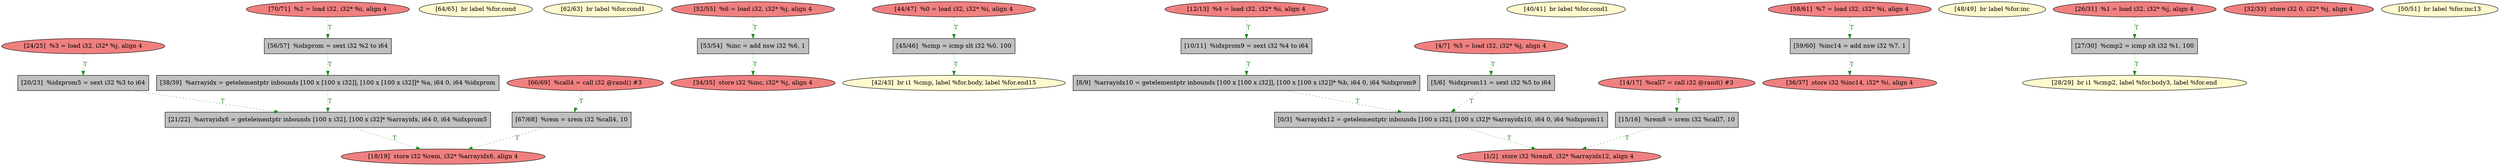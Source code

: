 
digraph G {


node1790 [fillcolor=grey,label="[67/68]  %rem = srem i32 %call4, 10",shape=rectangle,style=filled ]
node1788 [fillcolor=lemonchiffon,label="[64/65]  br label %for.cond",shape=ellipse,style=filled ]
node1787 [fillcolor=lemonchiffon,label="[62/63]  br label %for.cond1",shape=ellipse,style=filled ]
node1785 [fillcolor=grey,label="[53/54]  %inc = add nsw i32 %6, 1",shape=rectangle,style=filled ]
node1782 [fillcolor=grey,label="[56/57]  %idxprom = sext i32 %2 to i64",shape=rectangle,style=filled ]
node1781 [fillcolor=grey,label="[21/22]  %arrayidx6 = getelementptr inbounds [100 x i32], [100 x i32]* %arrayidx, i64 0, i64 %idxprom5",shape=rectangle,style=filled ]
node1778 [fillcolor=lightcoral,label="[52/55]  %6 = load i32, i32* %j, align 4",shape=ellipse,style=filled ]
node1775 [fillcolor=lightcoral,label="[44/47]  %0 = load i32, i32* %i, align 4",shape=ellipse,style=filled ]
node1774 [fillcolor=lightcoral,label="[1/2]  store i32 %rem8, i32* %arrayidx12, align 4",shape=ellipse,style=filled ]
node1772 [fillcolor=lemonchiffon,label="[40/41]  br label %for.cond1",shape=ellipse,style=filled ]
node1759 [fillcolor=grey,label="[10/11]  %idxprom9 = sext i32 %4 to i64",shape=rectangle,style=filled ]
node1758 [fillcolor=grey,label="[8/9]  %arrayidx10 = getelementptr inbounds [100 x [100 x i32]], [100 x [100 x i32]]* %b, i64 0, i64 %idxprom9",shape=rectangle,style=filled ]
node1761 [fillcolor=lightcoral,label="[14/17]  %call7 = call i32 @rand() #3",shape=ellipse,style=filled ]
node1786 [fillcolor=grey,label="[59/60]  %inc14 = add nsw i32 %7, 1",shape=rectangle,style=filled ]
node1776 [fillcolor=lemonchiffon,label="[48/49]  br label %for.inc",shape=ellipse,style=filled ]
node1756 [fillcolor=grey,label="[0/3]  %arrayidx12 = getelementptr inbounds [100 x i32], [100 x i32]* %arrayidx10, i64 0, i64 %idxprom11",shape=rectangle,style=filled ]
node1764 [fillcolor=lightcoral,label="[24/25]  %3 = load i32, i32* %j, align 4",shape=ellipse,style=filled ]
node1757 [fillcolor=lightcoral,label="[4/7]  %5 = load i32, i32* %j, align 4",shape=ellipse,style=filled ]
node1763 [fillcolor=grey,label="[20/23]  %idxprom5 = sext i32 %3 to i64",shape=rectangle,style=filled ]
node1783 [fillcolor=grey,label="[27/30]  %cmp2 = icmp slt i32 %1, 100",shape=rectangle,style=filled ]
node1773 [fillcolor=lemonchiffon,label="[42/43]  br i1 %cmp, label %for.body, label %for.end15",shape=ellipse,style=filled ]
node1762 [fillcolor=lightcoral,label="[18/19]  store i32 %rem, i32* %arrayidx6, align 4",shape=ellipse,style=filled ]
node1766 [fillcolor=grey,label="[15/16]  %rem8 = srem i32 %call7, 10",shape=rectangle,style=filled ]
node1767 [fillcolor=lemonchiffon,label="[28/29]  br i1 %cmp2, label %for.body3, label %for.end",shape=ellipse,style=filled ]
node1791 [fillcolor=lightcoral,label="[70/71]  %2 = load i32, i32* %i, align 4",shape=ellipse,style=filled ]
node1771 [fillcolor=grey,label="[38/39]  %arrayidx = getelementptr inbounds [100 x [100 x i32]], [100 x [100 x i32]]* %a, i64 0, i64 %idxprom",shape=rectangle,style=filled ]
node1768 [fillcolor=lightcoral,label="[32/33]  store i32 0, i32* %j, align 4",shape=ellipse,style=filled ]
node1784 [fillcolor=lightcoral,label="[58/61]  %7 = load i32, i32* %i, align 4",shape=ellipse,style=filled ]
node1779 [fillcolor=grey,label="[5/6]  %idxprom11 = sext i32 %5 to i64",shape=rectangle,style=filled ]
node1769 [fillcolor=lightcoral,label="[34/35]  store i32 %inc, i32* %j, align 4",shape=ellipse,style=filled ]
node1789 [fillcolor=lightcoral,label="[66/69]  %call4 = call i32 @rand() #3",shape=ellipse,style=filled ]
node1780 [fillcolor=grey,label="[45/46]  %cmp = icmp slt i32 %0, 100",shape=rectangle,style=filled ]
node1777 [fillcolor=lemonchiffon,label="[50/51]  br label %for.inc13",shape=ellipse,style=filled ]
node1760 [fillcolor=lightcoral,label="[12/13]  %4 = load i32, i32* %i, align 4",shape=ellipse,style=filled ]
node1765 [fillcolor=lightcoral,label="[26/31]  %1 = load i32, i32* %j, align 4",shape=ellipse,style=filled ]
node1770 [fillcolor=lightcoral,label="[36/37]  store i32 %inc14, i32* %i, align 4",shape=ellipse,style=filled ]

node1781->node1762 [style=dotted,color=forestgreen,label="T",fontcolor=forestgreen ]
node1782->node1771 [style=dotted,color=forestgreen,label="T",fontcolor=forestgreen ]
node1783->node1767 [style=dotted,color=forestgreen,label="T",fontcolor=forestgreen ]
node1778->node1785 [style=dotted,color=forestgreen,label="T",fontcolor=forestgreen ]
node1771->node1781 [style=dotted,color=forestgreen,label="T",fontcolor=forestgreen ]
node1758->node1756 [style=dotted,color=forestgreen,label="T",fontcolor=forestgreen ]
node1779->node1756 [style=dotted,color=forestgreen,label="T",fontcolor=forestgreen ]
node1785->node1769 [style=dotted,color=forestgreen,label="T",fontcolor=forestgreen ]
node1766->node1774 [style=dotted,color=forestgreen,label="T",fontcolor=forestgreen ]
node1791->node1782 [style=dotted,color=forestgreen,label="T",fontcolor=forestgreen ]
node1790->node1762 [style=dotted,color=forestgreen,label="T",fontcolor=forestgreen ]
node1786->node1770 [style=dotted,color=forestgreen,label="T",fontcolor=forestgreen ]
node1775->node1780 [style=dotted,color=forestgreen,label="T",fontcolor=forestgreen ]
node1760->node1759 [style=dotted,color=forestgreen,label="T",fontcolor=forestgreen ]
node1764->node1763 [style=dotted,color=forestgreen,label="T",fontcolor=forestgreen ]
node1759->node1758 [style=dotted,color=forestgreen,label="T",fontcolor=forestgreen ]
node1756->node1774 [style=dotted,color=forestgreen,label="T",fontcolor=forestgreen ]
node1780->node1773 [style=dotted,color=forestgreen,label="T",fontcolor=forestgreen ]
node1763->node1781 [style=dotted,color=forestgreen,label="T",fontcolor=forestgreen ]
node1789->node1790 [style=dotted,color=forestgreen,label="T",fontcolor=forestgreen ]
node1784->node1786 [style=dotted,color=forestgreen,label="T",fontcolor=forestgreen ]
node1761->node1766 [style=dotted,color=forestgreen,label="T",fontcolor=forestgreen ]
node1765->node1783 [style=dotted,color=forestgreen,label="T",fontcolor=forestgreen ]
node1757->node1779 [style=dotted,color=forestgreen,label="T",fontcolor=forestgreen ]


}

